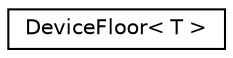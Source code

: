 digraph "Graphical Class Hierarchy"
{
  edge [fontname="Helvetica",fontsize="10",labelfontname="Helvetica",labelfontsize="10"];
  node [fontname="Helvetica",fontsize="10",shape=record];
  rankdir="LR";
  Node0 [label="DeviceFloor\< T \>",height=0.2,width=0.4,color="black", fillcolor="white", style="filled",URL="$structDeviceFloor.html"];
}
